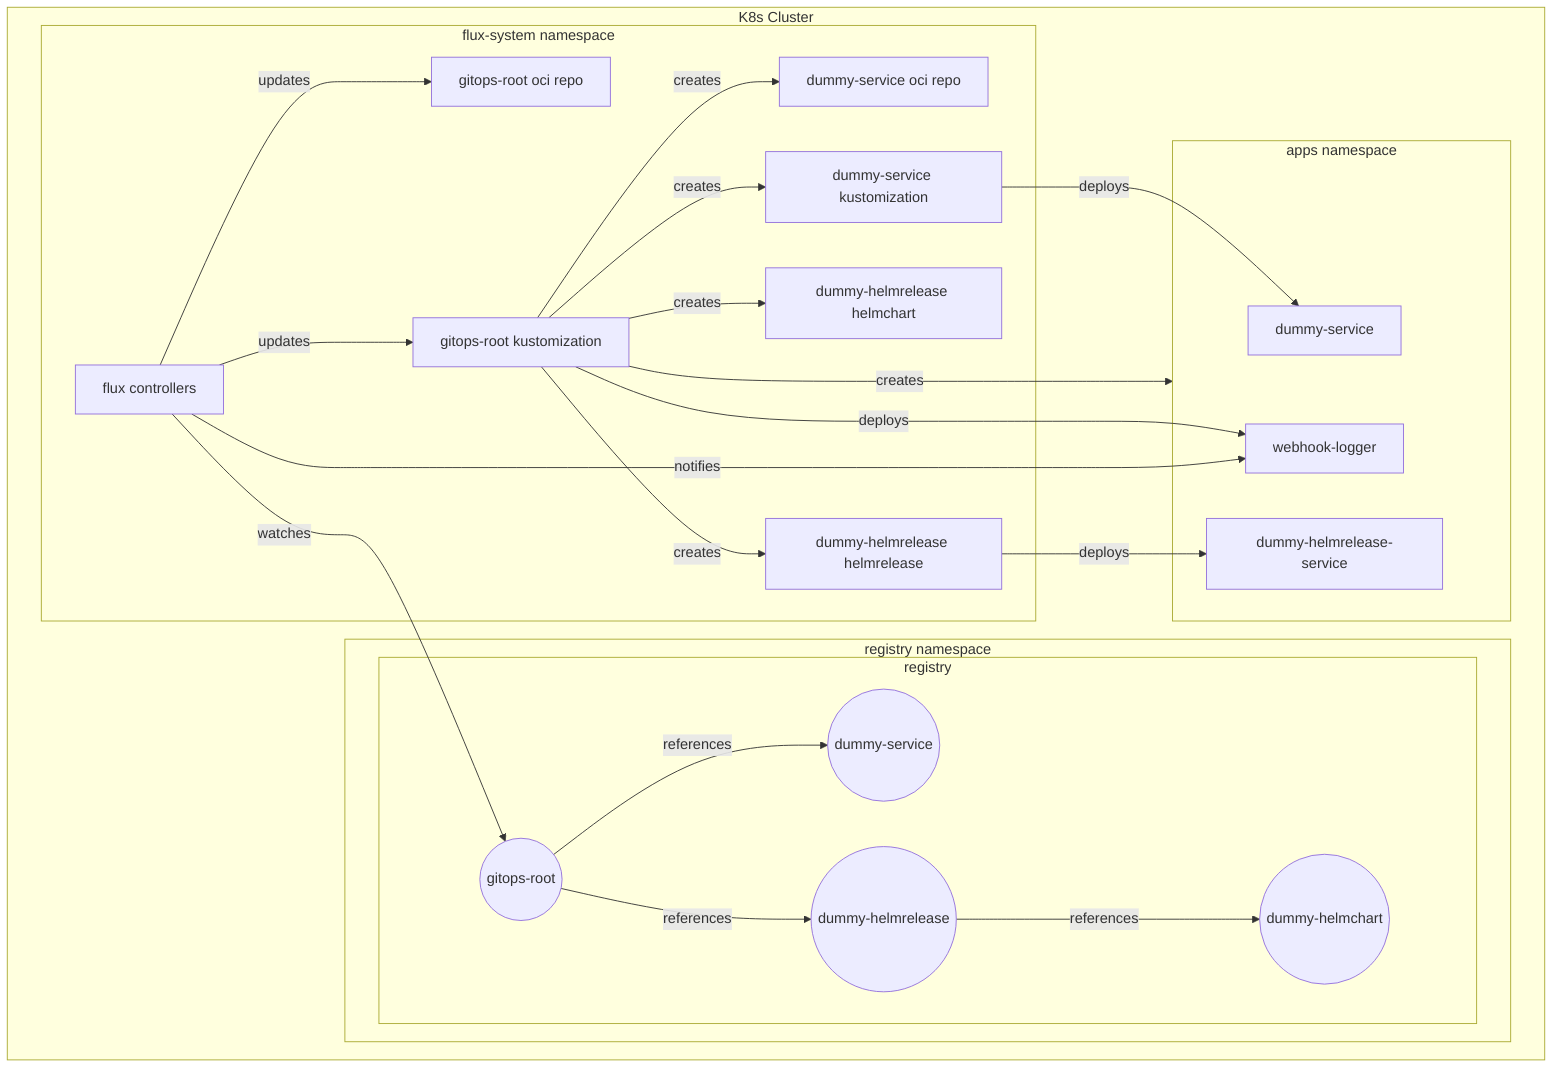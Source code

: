 graph TB
    subgraph cluster["K8s Cluster"]
        subgraph registry["registry namespace"]
            subgraph reg["registry"]
                gr1((gitops-root))
                ds1((dummy-service))
                dhr1((dummy-helmrelease))
                dhc1((dummy-helmchart))
                gr1 -->|references| ds1
                gr1 -->|references| dhr1
                dhr1 -->|references| dhc1
            end
        end

        subgraph flux["flux-system namespace"]
            fc[flux controllers]
            groci[gitops-root oci repo]
            grk[gitops-root kustomization]
            dsoci[dummy-service oci repo]
            dsk[dummy-service kustomization]
            dhc[dummy-helmrelease helmchart]
            dhr[dummy-helmrelease helmrelease]

            fc -->|watches| gr1
            fc -->|updates| groci
            fc -->|updates| grk
            grk -->|creates| dsoci
            grk -->|creates| dsk
            grk -->|creates| dhc
            grk -->|creates| dhr
        end

        subgraph apps["apps namespace"]
            ds[dummy-service]
            wl[webhook-logger]
            dhrs[dummy-helmrelease-service]
        end

        grk -->|creates| apps
        grk -->|deploys| wl
        dsk -->|deploys| ds
        dhr -->|deploys| dhrs
        fc -->|notifies| wl
    end